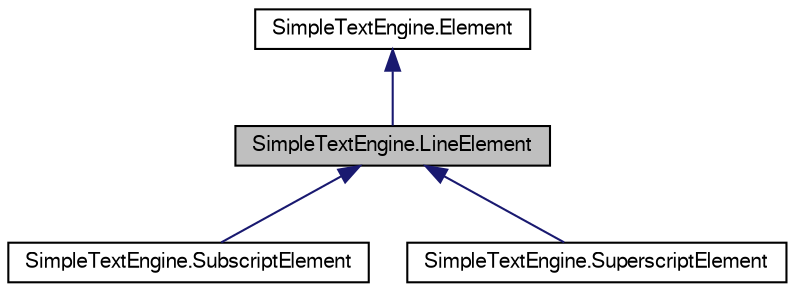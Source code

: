 digraph G
{
  edge [fontname="FreeSans",fontsize="10",labelfontname="FreeSans",labelfontsize="10"];
  node [fontname="FreeSans",fontsize="10",shape=record];
  Node1 [label="SimpleTextEngine.LineElement",height=0.2,width=0.4,color="black", fillcolor="grey75", style="filled" fontcolor="black"];
  Node2 -> Node1 [dir="back",color="midnightblue",fontsize="10",style="solid",fontname="FreeSans"];
  Node2 [label="SimpleTextEngine.Element",height=0.2,width=0.4,color="black", fillcolor="white", style="filled",URL="$classorg_1_1octave_1_1graphics_1_1_simple_text_engine_1_1_element.html"];
  Node1 -> Node3 [dir="back",color="midnightblue",fontsize="10",style="solid",fontname="FreeSans"];
  Node3 [label="SimpleTextEngine.SubscriptElement",height=0.2,width=0.4,color="black", fillcolor="white", style="filled",URL="$classorg_1_1octave_1_1graphics_1_1_simple_text_engine_1_1_subscript_element.html"];
  Node1 -> Node4 [dir="back",color="midnightblue",fontsize="10",style="solid",fontname="FreeSans"];
  Node4 [label="SimpleTextEngine.SuperscriptElement",height=0.2,width=0.4,color="black", fillcolor="white", style="filled",URL="$classorg_1_1octave_1_1graphics_1_1_simple_text_engine_1_1_superscript_element.html"];
}
